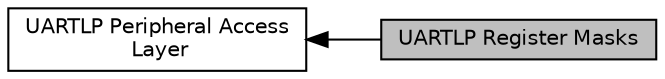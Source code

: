 digraph "UARTLP Register Masks"
{
  edge [fontname="Helvetica",fontsize="10",labelfontname="Helvetica",labelfontsize="10"];
  node [fontname="Helvetica",fontsize="10",shape=box];
  rankdir=LR;
  Node2 [label="UARTLP Peripheral Access\l Layer",height=0.2,width=0.4,color="black", fillcolor="white", style="filled",URL="$group___u_a_r_t_l_p___peripheral___access___layer.html",tooltip=" "];
  Node1 [label="UARTLP Register Masks",height=0.2,width=0.4,color="black", fillcolor="grey75", style="filled", fontcolor="black",tooltip=" "];
  Node2->Node1 [shape=plaintext, dir="back", style="solid"];
}
